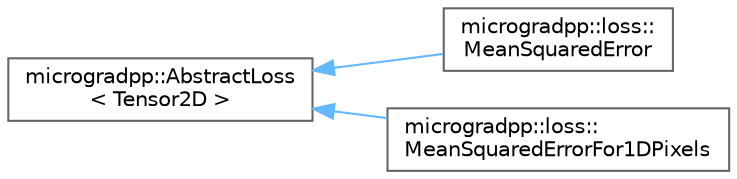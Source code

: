 digraph "Graphical Class Hierarchy"
{
 // LATEX_PDF_SIZE
  bgcolor="transparent";
  edge [fontname=Helvetica,fontsize=10,labelfontname=Helvetica,labelfontsize=10];
  node [fontname=Helvetica,fontsize=10,shape=box,height=0.2,width=0.4];
  rankdir="LR";
  Node0 [id="Node000000",label="microgradpp::AbstractLoss\l\< Tensor2D \>",height=0.2,width=0.4,color="grey40", fillcolor="white", style="filled",URL="$classmicrogradpp_1_1_abstract_loss.html",tooltip=" "];
  Node0 -> Node1 [id="edge1_Node000000_Node000001",dir="back",color="steelblue1",style="solid",tooltip=" "];
  Node1 [id="Node000001",label="microgradpp::loss::\lMeanSquaredError",height=0.2,width=0.4,color="grey40", fillcolor="white", style="filled",URL="$classmicrogradpp_1_1loss_1_1_mean_squared_error.html",tooltip=" "];
  Node0 -> Node2 [id="edge2_Node000000_Node000002",dir="back",color="steelblue1",style="solid",tooltip=" "];
  Node2 [id="Node000002",label="microgradpp::loss::\lMeanSquaredErrorFor1DPixels",height=0.2,width=0.4,color="grey40", fillcolor="white", style="filled",URL="$classmicrogradpp_1_1loss_1_1_mean_squared_error_for1_d_pixels.html",tooltip=" "];
}
